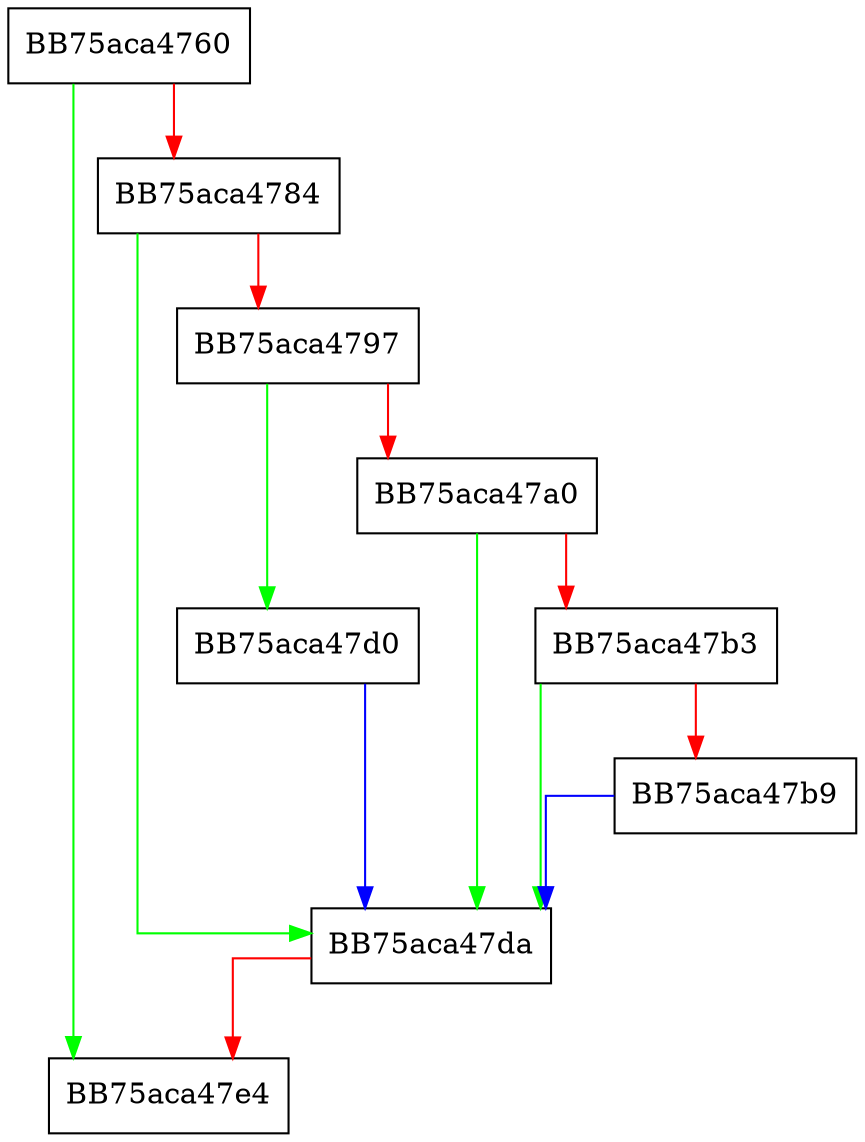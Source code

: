 digraph CResmgrLsp {
  node [shape="box"];
  graph [splines=ortho];
  BB75aca4760 -> BB75aca47e4 [color="green"];
  BB75aca4760 -> BB75aca4784 [color="red"];
  BB75aca4784 -> BB75aca47da [color="green"];
  BB75aca4784 -> BB75aca4797 [color="red"];
  BB75aca4797 -> BB75aca47d0 [color="green"];
  BB75aca4797 -> BB75aca47a0 [color="red"];
  BB75aca47a0 -> BB75aca47da [color="green"];
  BB75aca47a0 -> BB75aca47b3 [color="red"];
  BB75aca47b3 -> BB75aca47da [color="green"];
  BB75aca47b3 -> BB75aca47b9 [color="red"];
  BB75aca47b9 -> BB75aca47da [color="blue"];
  BB75aca47d0 -> BB75aca47da [color="blue"];
  BB75aca47da -> BB75aca47e4 [color="red"];
}